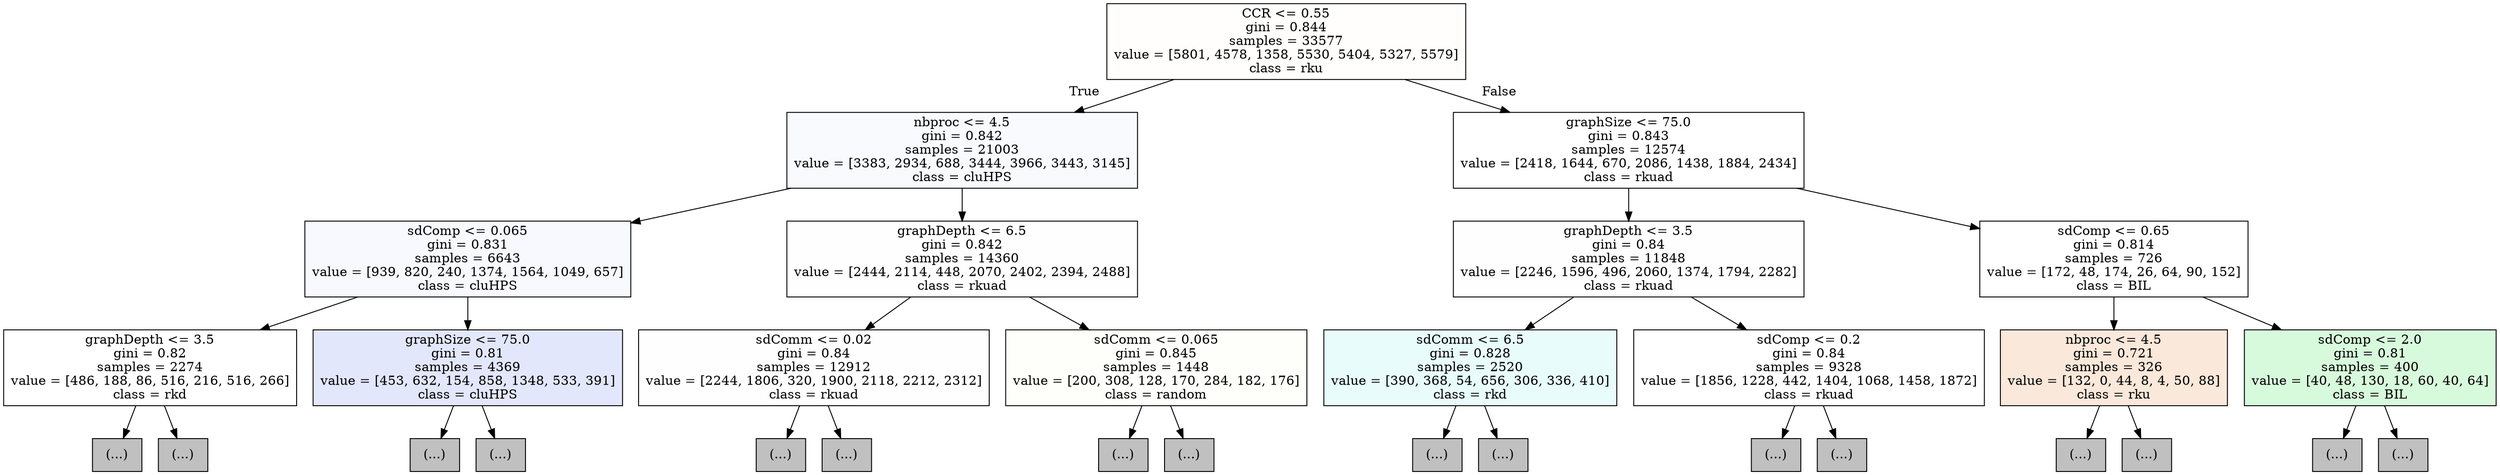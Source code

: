 digraph Tree {
node [shape=box, style="filled", color="black"] ;
0 [label="CCR <= 0.55\ngini = 0.844\nsamples = 33577\nvalue = [5801, 4578, 1358, 5530, 5404, 5327, 5579]\nclass = rku", fillcolor="#fffefd"] ;
1 [label="nbproc <= 4.5\ngini = 0.842\nsamples = 21003\nvalue = [3383, 2934, 688, 3444, 3966, 3443, 3145]\nclass = cluHPS", fillcolor="#f9fafe"] ;
0 -> 1 [labeldistance=2.5, labelangle=45, headlabel="True"] ;
2 [label="sdComp <= 0.065\ngini = 0.831\nsamples = 6643\nvalue = [939, 820, 240, 1374, 1564, 1049, 657]\nclass = cluHPS", fillcolor="#f8f9fe"] ;
1 -> 2 ;
3 [label="graphDepth <= 3.5\ngini = 0.82\nsamples = 2274\nvalue = [486, 188, 86, 516, 216, 516, 266]\nclass = rkd", fillcolor="#ffffff"] ;
2 -> 3 ;
4 [label="(...)", fillcolor="#C0C0C0"] ;
3 -> 4 ;
15 [label="(...)", fillcolor="#C0C0C0"] ;
3 -> 15 ;
92 [label="graphSize <= 75.0\ngini = 0.81\nsamples = 4369\nvalue = [453, 632, 154, 858, 1348, 533, 391]\nclass = cluHPS", fillcolor="#e3e7fb"] ;
2 -> 92 ;
93 [label="(...)", fillcolor="#C0C0C0"] ;
92 -> 93 ;
126 [label="(...)", fillcolor="#C0C0C0"] ;
92 -> 126 ;
137 [label="graphDepth <= 6.5\ngini = 0.842\nsamples = 14360\nvalue = [2444, 2114, 448, 2070, 2402, 2394, 2488]\nclass = rkuad", fillcolor="#fffeff"] ;
1 -> 137 ;
138 [label="sdComm <= 0.02\ngini = 0.84\nsamples = 12912\nvalue = [2244, 1806, 320, 1900, 2118, 2212, 2312]\nclass = rkuad", fillcolor="#fffefe"] ;
137 -> 138 ;
139 [label="(...)", fillcolor="#C0C0C0"] ;
138 -> 139 ;
156 [label="(...)", fillcolor="#C0C0C0"] ;
138 -> 156 ;
191 [label="sdComm <= 0.065\ngini = 0.845\nsamples = 1448\nvalue = [200, 308, 128, 170, 284, 182, 176]\nclass = random", fillcolor="#fefefb"] ;
137 -> 191 ;
192 [label="(...)", fillcolor="#C0C0C0"] ;
191 -> 192 ;
233 [label="(...)", fillcolor="#C0C0C0"] ;
191 -> 233 ;
250 [label="graphSize <= 75.0\ngini = 0.843\nsamples = 12574\nvalue = [2418, 1644, 670, 2086, 1438, 1884, 2434]\nclass = rkuad", fillcolor="#ffffff"] ;
0 -> 250 [labeldistance=2.5, labelangle=-45, headlabel="False"] ;
251 [label="graphDepth <= 3.5\ngini = 0.84\nsamples = 11848\nvalue = [2246, 1596, 496, 2060, 1374, 1794, 2282]\nclass = rkuad", fillcolor="#fffeff"] ;
250 -> 251 ;
252 [label="sdComm <= 6.5\ngini = 0.828\nsamples = 2520\nvalue = [390, 368, 54, 656, 306, 336, 410]\nclass = rkd", fillcolor="#e8fcfc"] ;
251 -> 252 ;
253 [label="(...)", fillcolor="#C0C0C0"] ;
252 -> 253 ;
296 [label="(...)", fillcolor="#C0C0C0"] ;
252 -> 296 ;
303 [label="sdComp <= 0.2\ngini = 0.84\nsamples = 9328\nvalue = [1856, 1228, 442, 1404, 1068, 1458, 1872]\nclass = rkuad", fillcolor="#ffffff"] ;
251 -> 303 ;
304 [label="(...)", fillcolor="#C0C0C0"] ;
303 -> 304 ;
363 [label="(...)", fillcolor="#C0C0C0"] ;
303 -> 363 ;
508 [label="sdComp <= 0.65\ngini = 0.814\nsamples = 726\nvalue = [172, 48, 174, 26, 64, 90, 152]\nclass = BIL", fillcolor="#fefffe"] ;
250 -> 508 ;
509 [label="nbproc <= 4.5\ngini = 0.721\nsamples = 326\nvalue = [132, 0, 44, 8, 4, 50, 88]\nclass = rku", fillcolor="#fae8da"] ;
508 -> 509 ;
510 [label="(...)", fillcolor="#C0C0C0"] ;
509 -> 510 ;
529 [label="(...)", fillcolor="#C0C0C0"] ;
509 -> 529 ;
542 [label="sdComp <= 2.0\ngini = 0.81\nsamples = 400\nvalue = [40, 48, 130, 18, 60, 40, 64]\nclass = BIL", fillcolor="#d8fadc"] ;
508 -> 542 ;
543 [label="(...)", fillcolor="#C0C0C0"] ;
542 -> 543 ;
552 [label="(...)", fillcolor="#C0C0C0"] ;
542 -> 552 ;
}